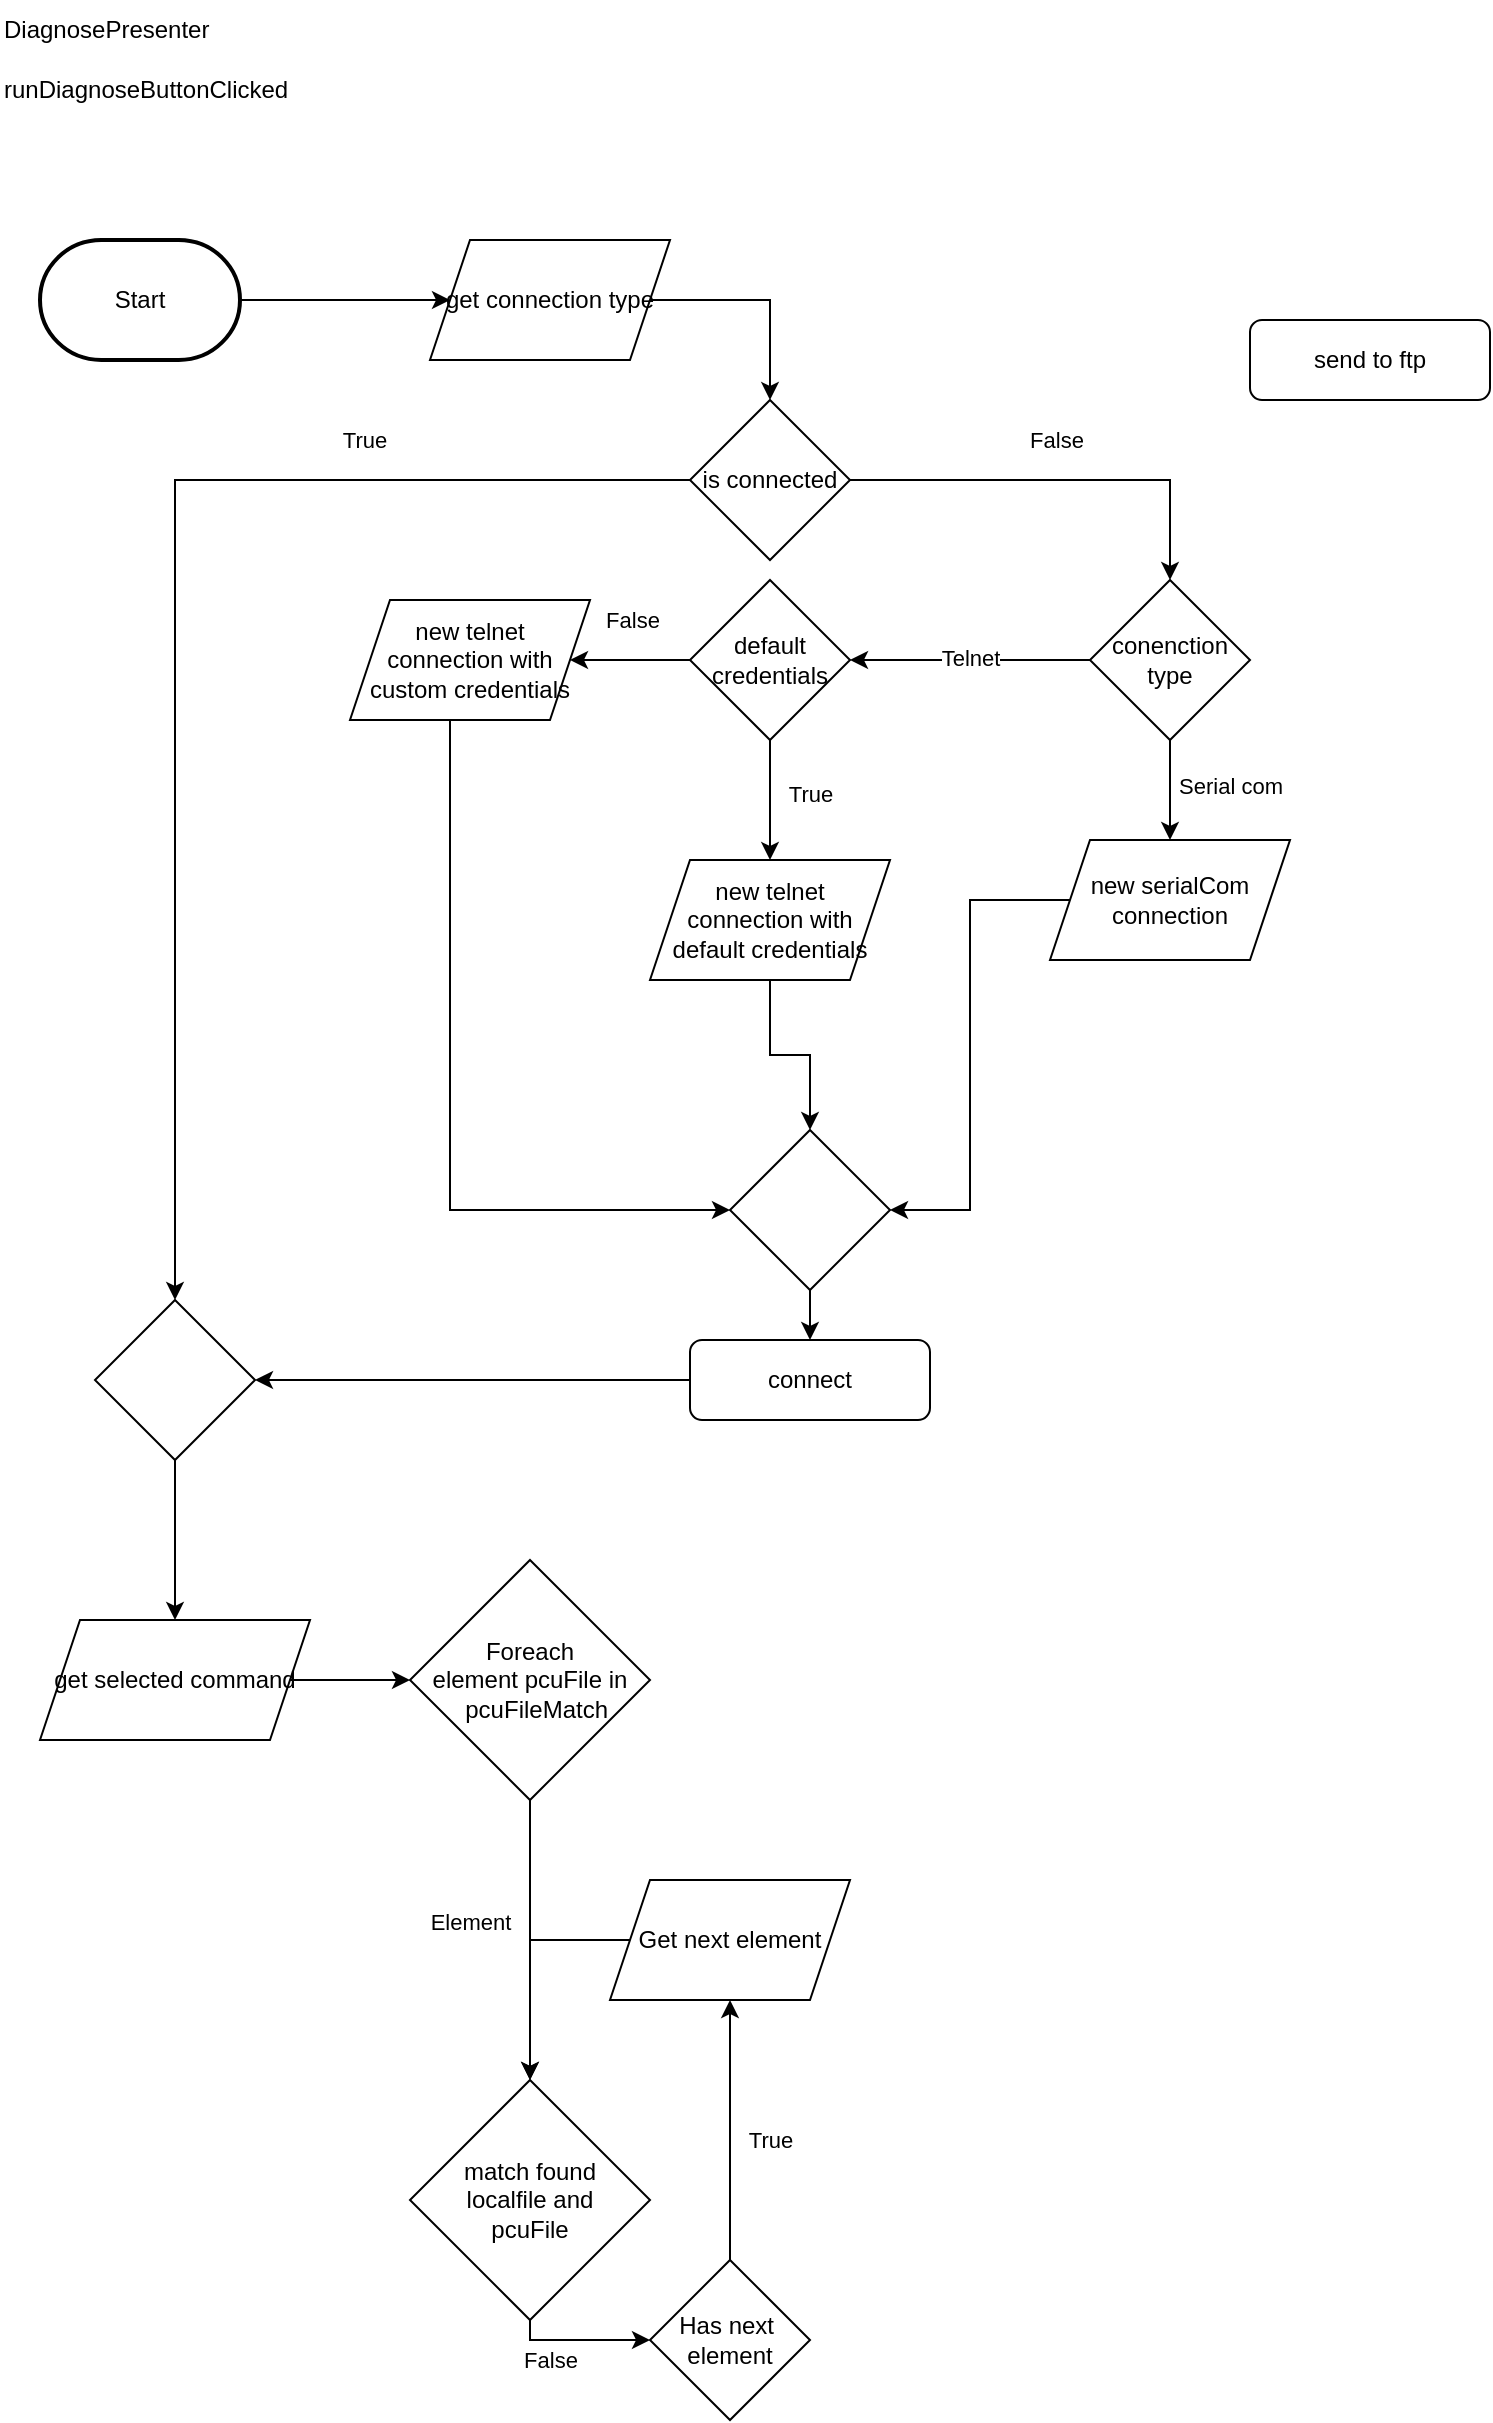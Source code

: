 <mxfile version="23.1.5" type="github">
  <diagram id="C5RBs43oDa-KdzZeNtuy" name="Page-1">
    <mxGraphModel dx="1434" dy="841" grid="1" gridSize="10" guides="1" tooltips="1" connect="1" arrows="1" fold="1" page="1" pageScale="1" pageWidth="827" pageHeight="1169" math="0" shadow="0">
      <root>
        <mxCell id="WIyWlLk6GJQsqaUBKTNV-0" />
        <mxCell id="WIyWlLk6GJQsqaUBKTNV-1" parent="WIyWlLk6GJQsqaUBKTNV-0" />
        <mxCell id="gfK6d-LSsx4qD43SD-eZ-4" value="" style="edgeStyle=orthogonalEdgeStyle;rounded=0;orthogonalLoop=1;jettySize=auto;html=1;" edge="1" parent="WIyWlLk6GJQsqaUBKTNV-1" source="gfK6d-LSsx4qD43SD-eZ-0" target="gfK6d-LSsx4qD43SD-eZ-3">
          <mxGeometry relative="1" as="geometry" />
        </mxCell>
        <mxCell id="gfK6d-LSsx4qD43SD-eZ-0" value="Start" style="strokeWidth=2;html=1;shape=mxgraph.flowchart.terminator;whiteSpace=wrap;" vertex="1" parent="WIyWlLk6GJQsqaUBKTNV-1">
          <mxGeometry x="75" y="140" width="100" height="60" as="geometry" />
        </mxCell>
        <mxCell id="gfK6d-LSsx4qD43SD-eZ-1" value="DiagnosePresenter" style="text;html=1;align=left;verticalAlign=middle;resizable=0;points=[];autosize=1;strokeColor=none;fillColor=none;" vertex="1" parent="WIyWlLk6GJQsqaUBKTNV-1">
          <mxGeometry x="55" y="20" width="110" height="30" as="geometry" />
        </mxCell>
        <mxCell id="gfK6d-LSsx4qD43SD-eZ-2" value="runDiagnoseButtonClicked" style="text;html=1;align=left;verticalAlign=middle;resizable=0;points=[];autosize=1;strokeColor=none;fillColor=none;" vertex="1" parent="WIyWlLk6GJQsqaUBKTNV-1">
          <mxGeometry x="55" y="50" width="140" height="30" as="geometry" />
        </mxCell>
        <mxCell id="gfK6d-LSsx4qD43SD-eZ-6" style="edgeStyle=orthogonalEdgeStyle;rounded=0;orthogonalLoop=1;jettySize=auto;html=1;entryX=0.5;entryY=0;entryDx=0;entryDy=0;" edge="1" parent="WIyWlLk6GJQsqaUBKTNV-1" source="gfK6d-LSsx4qD43SD-eZ-3" target="gfK6d-LSsx4qD43SD-eZ-5">
          <mxGeometry relative="1" as="geometry" />
        </mxCell>
        <mxCell id="gfK6d-LSsx4qD43SD-eZ-3" value="get connection type" style="shape=parallelogram;perimeter=parallelogramPerimeter;whiteSpace=wrap;html=1;fixedSize=1;" vertex="1" parent="WIyWlLk6GJQsqaUBKTNV-1">
          <mxGeometry x="270" y="140" width="120" height="60" as="geometry" />
        </mxCell>
        <mxCell id="gfK6d-LSsx4qD43SD-eZ-10" value="" style="edgeStyle=orthogonalEdgeStyle;rounded=0;orthogonalLoop=1;jettySize=auto;html=1;entryX=0.5;entryY=0;entryDx=0;entryDy=0;" edge="1" parent="WIyWlLk6GJQsqaUBKTNV-1" source="gfK6d-LSsx4qD43SD-eZ-5" target="gfK6d-LSsx4qD43SD-eZ-15">
          <mxGeometry relative="1" as="geometry" />
        </mxCell>
        <mxCell id="gfK6d-LSsx4qD43SD-eZ-13" value="False" style="edgeLabel;html=1;align=center;verticalAlign=middle;resizable=0;points=[];" vertex="1" connectable="0" parent="gfK6d-LSsx4qD43SD-eZ-10">
          <mxGeometry x="-0.02" y="-2" relative="1" as="geometry">
            <mxPoint y="-22" as="offset" />
          </mxGeometry>
        </mxCell>
        <mxCell id="gfK6d-LSsx4qD43SD-eZ-11" value="" style="edgeStyle=orthogonalEdgeStyle;rounded=0;orthogonalLoop=1;jettySize=auto;html=1;entryX=0.5;entryY=0;entryDx=0;entryDy=0;" edge="1" parent="WIyWlLk6GJQsqaUBKTNV-1" source="gfK6d-LSsx4qD43SD-eZ-5" target="gfK6d-LSsx4qD43SD-eZ-35">
          <mxGeometry relative="1" as="geometry">
            <mxPoint x="135" y="650" as="targetPoint" />
          </mxGeometry>
        </mxCell>
        <mxCell id="gfK6d-LSsx4qD43SD-eZ-12" value="True" style="edgeLabel;html=1;align=center;verticalAlign=middle;resizable=0;points=[];" vertex="1" connectable="0" parent="gfK6d-LSsx4qD43SD-eZ-11">
          <mxGeometry x="-0.484" y="-3" relative="1" as="geometry">
            <mxPoint x="9" y="-17" as="offset" />
          </mxGeometry>
        </mxCell>
        <mxCell id="gfK6d-LSsx4qD43SD-eZ-5" value="is connected" style="rhombus;whiteSpace=wrap;html=1;" vertex="1" parent="WIyWlLk6GJQsqaUBKTNV-1">
          <mxGeometry x="400" y="220" width="80" height="80" as="geometry" />
        </mxCell>
        <mxCell id="gfK6d-LSsx4qD43SD-eZ-8" value="send to ftp" style="rounded=1;whiteSpace=wrap;html=1;fontSize=12;glass=0;strokeWidth=1;shadow=0;" vertex="1" parent="WIyWlLk6GJQsqaUBKTNV-1">
          <mxGeometry x="680" y="180" width="120" height="40" as="geometry" />
        </mxCell>
        <mxCell id="gfK6d-LSsx4qD43SD-eZ-49" style="edgeStyle=orthogonalEdgeStyle;rounded=0;orthogonalLoop=1;jettySize=auto;html=1;entryX=0;entryY=0.5;entryDx=0;entryDy=0;" edge="1" parent="WIyWlLk6GJQsqaUBKTNV-1" source="gfK6d-LSsx4qD43SD-eZ-14" target="gfK6d-LSsx4qD43SD-eZ-40">
          <mxGeometry relative="1" as="geometry" />
        </mxCell>
        <mxCell id="gfK6d-LSsx4qD43SD-eZ-14" value="get selected command" style="shape=parallelogram;perimeter=parallelogramPerimeter;whiteSpace=wrap;html=1;fixedSize=1;" vertex="1" parent="WIyWlLk6GJQsqaUBKTNV-1">
          <mxGeometry x="75" y="830" width="135" height="60" as="geometry" />
        </mxCell>
        <mxCell id="gfK6d-LSsx4qD43SD-eZ-16" style="edgeStyle=orthogonalEdgeStyle;rounded=0;orthogonalLoop=1;jettySize=auto;html=1;entryX=1;entryY=0.5;entryDx=0;entryDy=0;" edge="1" parent="WIyWlLk6GJQsqaUBKTNV-1" source="gfK6d-LSsx4qD43SD-eZ-15" target="gfK6d-LSsx4qD43SD-eZ-24">
          <mxGeometry relative="1" as="geometry">
            <mxPoint x="490" y="340" as="targetPoint" />
          </mxGeometry>
        </mxCell>
        <mxCell id="gfK6d-LSsx4qD43SD-eZ-20" value="Telnet" style="edgeLabel;html=1;align=center;verticalAlign=middle;resizable=0;points=[];" vertex="1" connectable="0" parent="gfK6d-LSsx4qD43SD-eZ-16">
          <mxGeometry y="-1" relative="1" as="geometry">
            <mxPoint as="offset" />
          </mxGeometry>
        </mxCell>
        <mxCell id="gfK6d-LSsx4qD43SD-eZ-21" style="edgeStyle=orthogonalEdgeStyle;rounded=0;orthogonalLoop=1;jettySize=auto;html=1;entryX=0.5;entryY=0;entryDx=0;entryDy=0;" edge="1" parent="WIyWlLk6GJQsqaUBKTNV-1" source="gfK6d-LSsx4qD43SD-eZ-15" target="gfK6d-LSsx4qD43SD-eZ-22">
          <mxGeometry relative="1" as="geometry">
            <mxPoint x="640" y="440" as="targetPoint" />
          </mxGeometry>
        </mxCell>
        <mxCell id="gfK6d-LSsx4qD43SD-eZ-23" value="Serial com" style="edgeLabel;html=1;align=center;verticalAlign=middle;resizable=0;points=[];" vertex="1" connectable="0" parent="gfK6d-LSsx4qD43SD-eZ-21">
          <mxGeometry x="-0.1" relative="1" as="geometry">
            <mxPoint x="30" as="offset" />
          </mxGeometry>
        </mxCell>
        <mxCell id="gfK6d-LSsx4qD43SD-eZ-15" value="conenction&lt;br&gt;type" style="rhombus;whiteSpace=wrap;html=1;" vertex="1" parent="WIyWlLk6GJQsqaUBKTNV-1">
          <mxGeometry x="600" y="310" width="80" height="80" as="geometry" />
        </mxCell>
        <mxCell id="gfK6d-LSsx4qD43SD-eZ-36" style="edgeStyle=orthogonalEdgeStyle;rounded=0;orthogonalLoop=1;jettySize=auto;html=1;entryX=1;entryY=0.5;entryDx=0;entryDy=0;" edge="1" parent="WIyWlLk6GJQsqaUBKTNV-1" source="gfK6d-LSsx4qD43SD-eZ-17" target="gfK6d-LSsx4qD43SD-eZ-35">
          <mxGeometry relative="1" as="geometry" />
        </mxCell>
        <mxCell id="gfK6d-LSsx4qD43SD-eZ-17" value="connect" style="rounded=1;whiteSpace=wrap;html=1;fontSize=12;glass=0;strokeWidth=1;shadow=0;" vertex="1" parent="WIyWlLk6GJQsqaUBKTNV-1">
          <mxGeometry x="400" y="690" width="120" height="40" as="geometry" />
        </mxCell>
        <mxCell id="gfK6d-LSsx4qD43SD-eZ-31" style="edgeStyle=orthogonalEdgeStyle;rounded=0;orthogonalLoop=1;jettySize=auto;html=1;entryX=0.5;entryY=0;entryDx=0;entryDy=0;" edge="1" parent="WIyWlLk6GJQsqaUBKTNV-1" source="gfK6d-LSsx4qD43SD-eZ-18" target="gfK6d-LSsx4qD43SD-eZ-30">
          <mxGeometry relative="1" as="geometry" />
        </mxCell>
        <mxCell id="gfK6d-LSsx4qD43SD-eZ-18" value="&lt;div&gt;new telnet&lt;/div&gt;&lt;div&gt;connection with &lt;br&gt;&lt;/div&gt;&lt;div&gt;default credentials&lt;br&gt;&lt;/div&gt;" style="shape=parallelogram;perimeter=parallelogramPerimeter;whiteSpace=wrap;html=1;fixedSize=1;" vertex="1" parent="WIyWlLk6GJQsqaUBKTNV-1">
          <mxGeometry x="380" y="450" width="120" height="60" as="geometry" />
        </mxCell>
        <mxCell id="gfK6d-LSsx4qD43SD-eZ-32" style="edgeStyle=orthogonalEdgeStyle;rounded=0;orthogonalLoop=1;jettySize=auto;html=1;entryX=1;entryY=0.5;entryDx=0;entryDy=0;" edge="1" parent="WIyWlLk6GJQsqaUBKTNV-1" source="gfK6d-LSsx4qD43SD-eZ-22" target="gfK6d-LSsx4qD43SD-eZ-30">
          <mxGeometry relative="1" as="geometry" />
        </mxCell>
        <mxCell id="gfK6d-LSsx4qD43SD-eZ-22" value="&lt;div&gt;new serialCom&lt;/div&gt;&lt;div&gt;connection&lt;br&gt;&lt;/div&gt;" style="shape=parallelogram;perimeter=parallelogramPerimeter;whiteSpace=wrap;html=1;fixedSize=1;" vertex="1" parent="WIyWlLk6GJQsqaUBKTNV-1">
          <mxGeometry x="580" y="440" width="120" height="60" as="geometry" />
        </mxCell>
        <mxCell id="gfK6d-LSsx4qD43SD-eZ-25" style="edgeStyle=orthogonalEdgeStyle;rounded=0;orthogonalLoop=1;jettySize=auto;html=1;entryX=0.5;entryY=0;entryDx=0;entryDy=0;" edge="1" parent="WIyWlLk6GJQsqaUBKTNV-1" source="gfK6d-LSsx4qD43SD-eZ-24" target="gfK6d-LSsx4qD43SD-eZ-18">
          <mxGeometry relative="1" as="geometry" />
        </mxCell>
        <mxCell id="gfK6d-LSsx4qD43SD-eZ-26" value="True" style="edgeLabel;html=1;align=center;verticalAlign=middle;resizable=0;points=[];" vertex="1" connectable="0" parent="gfK6d-LSsx4qD43SD-eZ-25">
          <mxGeometry x="-0.1" relative="1" as="geometry">
            <mxPoint x="20" as="offset" />
          </mxGeometry>
        </mxCell>
        <mxCell id="gfK6d-LSsx4qD43SD-eZ-28" style="edgeStyle=orthogonalEdgeStyle;rounded=0;orthogonalLoop=1;jettySize=auto;html=1;entryX=1;entryY=0.5;entryDx=0;entryDy=0;" edge="1" parent="WIyWlLk6GJQsqaUBKTNV-1" source="gfK6d-LSsx4qD43SD-eZ-24" target="gfK6d-LSsx4qD43SD-eZ-27">
          <mxGeometry relative="1" as="geometry" />
        </mxCell>
        <mxCell id="gfK6d-LSsx4qD43SD-eZ-29" value="False" style="edgeLabel;html=1;align=center;verticalAlign=middle;resizable=0;points=[];" vertex="1" connectable="0" parent="gfK6d-LSsx4qD43SD-eZ-28">
          <mxGeometry x="-0.033" y="1" relative="1" as="geometry">
            <mxPoint y="-21" as="offset" />
          </mxGeometry>
        </mxCell>
        <mxCell id="gfK6d-LSsx4qD43SD-eZ-24" value="default &lt;br&gt;credentials" style="rhombus;whiteSpace=wrap;html=1;" vertex="1" parent="WIyWlLk6GJQsqaUBKTNV-1">
          <mxGeometry x="400" y="310" width="80" height="80" as="geometry" />
        </mxCell>
        <mxCell id="gfK6d-LSsx4qD43SD-eZ-33" style="edgeStyle=orthogonalEdgeStyle;rounded=0;orthogonalLoop=1;jettySize=auto;html=1;entryX=0;entryY=0.5;entryDx=0;entryDy=0;" edge="1" parent="WIyWlLk6GJQsqaUBKTNV-1" source="gfK6d-LSsx4qD43SD-eZ-27" target="gfK6d-LSsx4qD43SD-eZ-30">
          <mxGeometry relative="1" as="geometry">
            <Array as="points">
              <mxPoint x="280" y="625" />
            </Array>
          </mxGeometry>
        </mxCell>
        <mxCell id="gfK6d-LSsx4qD43SD-eZ-27" value="&lt;div&gt;new telnet&lt;/div&gt;&lt;div&gt;connection with &lt;br&gt;&lt;/div&gt;&lt;div&gt;custom credentials&lt;br&gt;&lt;/div&gt;" style="shape=parallelogram;perimeter=parallelogramPerimeter;whiteSpace=wrap;html=1;fixedSize=1;" vertex="1" parent="WIyWlLk6GJQsqaUBKTNV-1">
          <mxGeometry x="230" y="320" width="120" height="60" as="geometry" />
        </mxCell>
        <mxCell id="gfK6d-LSsx4qD43SD-eZ-34" style="edgeStyle=orthogonalEdgeStyle;rounded=0;orthogonalLoop=1;jettySize=auto;html=1;entryX=0.5;entryY=0;entryDx=0;entryDy=0;" edge="1" parent="WIyWlLk6GJQsqaUBKTNV-1" source="gfK6d-LSsx4qD43SD-eZ-30" target="gfK6d-LSsx4qD43SD-eZ-17">
          <mxGeometry relative="1" as="geometry" />
        </mxCell>
        <mxCell id="gfK6d-LSsx4qD43SD-eZ-30" value="" style="rhombus;whiteSpace=wrap;html=1;" vertex="1" parent="WIyWlLk6GJQsqaUBKTNV-1">
          <mxGeometry x="420" y="585" width="80" height="80" as="geometry" />
        </mxCell>
        <mxCell id="gfK6d-LSsx4qD43SD-eZ-37" style="edgeStyle=orthogonalEdgeStyle;rounded=0;orthogonalLoop=1;jettySize=auto;html=1;entryX=0.5;entryY=0;entryDx=0;entryDy=0;" edge="1" parent="WIyWlLk6GJQsqaUBKTNV-1" source="gfK6d-LSsx4qD43SD-eZ-35" target="gfK6d-LSsx4qD43SD-eZ-14">
          <mxGeometry relative="1" as="geometry" />
        </mxCell>
        <mxCell id="gfK6d-LSsx4qD43SD-eZ-35" value="" style="rhombus;whiteSpace=wrap;html=1;" vertex="1" parent="WIyWlLk6GJQsqaUBKTNV-1">
          <mxGeometry x="102.5" y="670" width="80" height="80" as="geometry" />
        </mxCell>
        <mxCell id="gfK6d-LSsx4qD43SD-eZ-38" style="edgeStyle=orthogonalEdgeStyle;rounded=0;orthogonalLoop=1;jettySize=auto;html=1;entryX=0.5;entryY=0;entryDx=0;entryDy=0;" edge="1" parent="WIyWlLk6GJQsqaUBKTNV-1" source="gfK6d-LSsx4qD43SD-eZ-40" target="gfK6d-LSsx4qD43SD-eZ-43">
          <mxGeometry relative="1" as="geometry" />
        </mxCell>
        <mxCell id="gfK6d-LSsx4qD43SD-eZ-39" value="Element" style="edgeLabel;html=1;align=center;verticalAlign=middle;resizable=0;points=[];" vertex="1" connectable="0" parent="gfK6d-LSsx4qD43SD-eZ-38">
          <mxGeometry x="-0.133" y="-2" relative="1" as="geometry">
            <mxPoint x="-28" as="offset" />
          </mxGeometry>
        </mxCell>
        <mxCell id="gfK6d-LSsx4qD43SD-eZ-40" value="Foreach &lt;br&gt;element pcuFile in&lt;br&gt;&amp;nbsp; pcuFileMatch" style="rhombus;whiteSpace=wrap;html=1;" vertex="1" parent="WIyWlLk6GJQsqaUBKTNV-1">
          <mxGeometry x="260" y="800" width="120" height="120" as="geometry" />
        </mxCell>
        <mxCell id="gfK6d-LSsx4qD43SD-eZ-41" style="edgeStyle=orthogonalEdgeStyle;rounded=0;orthogonalLoop=1;jettySize=auto;html=1;entryX=0;entryY=0.5;entryDx=0;entryDy=0;exitX=0.5;exitY=1;exitDx=0;exitDy=0;" edge="1" parent="WIyWlLk6GJQsqaUBKTNV-1" source="gfK6d-LSsx4qD43SD-eZ-43" target="gfK6d-LSsx4qD43SD-eZ-46">
          <mxGeometry relative="1" as="geometry">
            <mxPoint x="410" y="860" as="targetPoint" />
            <Array as="points">
              <mxPoint x="320" y="1190" />
            </Array>
          </mxGeometry>
        </mxCell>
        <mxCell id="gfK6d-LSsx4qD43SD-eZ-42" value="False" style="edgeLabel;html=1;align=center;verticalAlign=middle;resizable=0;points=[];" vertex="1" connectable="0" parent="gfK6d-LSsx4qD43SD-eZ-41">
          <mxGeometry x="-0.127" y="-2" relative="1" as="geometry">
            <mxPoint x="-11" y="8" as="offset" />
          </mxGeometry>
        </mxCell>
        <mxCell id="gfK6d-LSsx4qD43SD-eZ-43" value="match found &lt;br&gt;localfile and &lt;br&gt;pcuFile" style="rhombus;whiteSpace=wrap;html=1;" vertex="1" parent="WIyWlLk6GJQsqaUBKTNV-1">
          <mxGeometry x="260" y="1060" width="120" height="120" as="geometry" />
        </mxCell>
        <mxCell id="gfK6d-LSsx4qD43SD-eZ-44" style="edgeStyle=orthogonalEdgeStyle;rounded=0;orthogonalLoop=1;jettySize=auto;html=1;entryX=0.5;entryY=1;entryDx=0;entryDy=0;" edge="1" parent="WIyWlLk6GJQsqaUBKTNV-1" source="gfK6d-LSsx4qD43SD-eZ-46" target="gfK6d-LSsx4qD43SD-eZ-48">
          <mxGeometry relative="1" as="geometry">
            <mxPoint x="420" y="1020" as="targetPoint" />
          </mxGeometry>
        </mxCell>
        <mxCell id="gfK6d-LSsx4qD43SD-eZ-45" value="True" style="edgeLabel;html=1;align=center;verticalAlign=middle;resizable=0;points=[];" vertex="1" connectable="0" parent="gfK6d-LSsx4qD43SD-eZ-44">
          <mxGeometry x="0.092" y="2" relative="1" as="geometry">
            <mxPoint x="22" y="11" as="offset" />
          </mxGeometry>
        </mxCell>
        <mxCell id="gfK6d-LSsx4qD43SD-eZ-46" value="&lt;div&gt;Has next&amp;nbsp;&lt;/div&gt;&lt;div&gt;element&lt;/div&gt;" style="rhombus;whiteSpace=wrap;html=1;" vertex="1" parent="WIyWlLk6GJQsqaUBKTNV-1">
          <mxGeometry x="380" y="1150" width="80" height="80" as="geometry" />
        </mxCell>
        <mxCell id="gfK6d-LSsx4qD43SD-eZ-47" style="edgeStyle=orthogonalEdgeStyle;rounded=0;orthogonalLoop=1;jettySize=auto;html=1;entryX=0.5;entryY=0;entryDx=0;entryDy=0;exitX=0;exitY=0.5;exitDx=0;exitDy=0;" edge="1" parent="WIyWlLk6GJQsqaUBKTNV-1" source="gfK6d-LSsx4qD43SD-eZ-48" target="gfK6d-LSsx4qD43SD-eZ-43">
          <mxGeometry relative="1" as="geometry">
            <Array as="points">
              <mxPoint x="320" y="990" />
            </Array>
          </mxGeometry>
        </mxCell>
        <mxCell id="gfK6d-LSsx4qD43SD-eZ-48" value="Get next element" style="shape=parallelogram;perimeter=parallelogramPerimeter;whiteSpace=wrap;html=1;fixedSize=1;" vertex="1" parent="WIyWlLk6GJQsqaUBKTNV-1">
          <mxGeometry x="360" y="960" width="120" height="60" as="geometry" />
        </mxCell>
      </root>
    </mxGraphModel>
  </diagram>
</mxfile>
